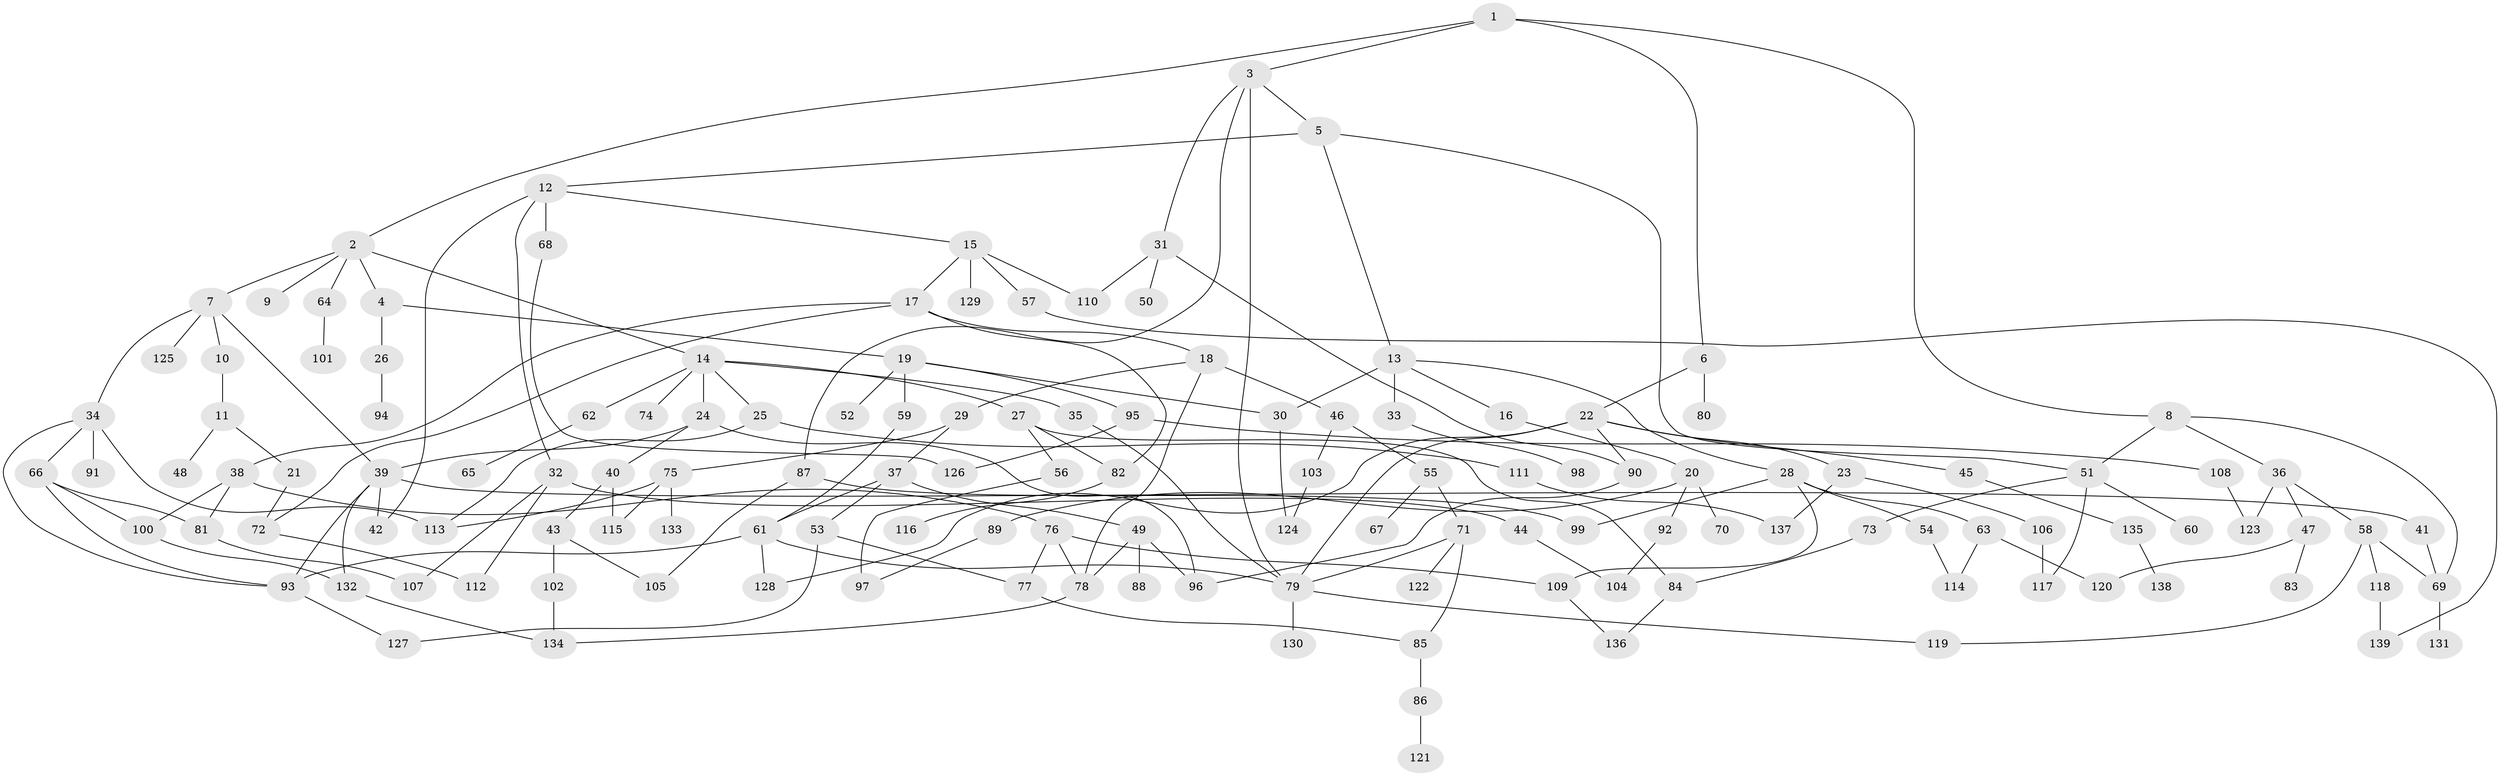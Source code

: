 // Generated by graph-tools (version 1.1) at 2025/43/03/09/25 04:43:01]
// undirected, 139 vertices, 190 edges
graph export_dot {
graph [start="1"]
  node [color=gray90,style=filled];
  1;
  2;
  3;
  4;
  5;
  6;
  7;
  8;
  9;
  10;
  11;
  12;
  13;
  14;
  15;
  16;
  17;
  18;
  19;
  20;
  21;
  22;
  23;
  24;
  25;
  26;
  27;
  28;
  29;
  30;
  31;
  32;
  33;
  34;
  35;
  36;
  37;
  38;
  39;
  40;
  41;
  42;
  43;
  44;
  45;
  46;
  47;
  48;
  49;
  50;
  51;
  52;
  53;
  54;
  55;
  56;
  57;
  58;
  59;
  60;
  61;
  62;
  63;
  64;
  65;
  66;
  67;
  68;
  69;
  70;
  71;
  72;
  73;
  74;
  75;
  76;
  77;
  78;
  79;
  80;
  81;
  82;
  83;
  84;
  85;
  86;
  87;
  88;
  89;
  90;
  91;
  92;
  93;
  94;
  95;
  96;
  97;
  98;
  99;
  100;
  101;
  102;
  103;
  104;
  105;
  106;
  107;
  108;
  109;
  110;
  111;
  112;
  113;
  114;
  115;
  116;
  117;
  118;
  119;
  120;
  121;
  122;
  123;
  124;
  125;
  126;
  127;
  128;
  129;
  130;
  131;
  132;
  133;
  134;
  135;
  136;
  137;
  138;
  139;
  1 -- 2;
  1 -- 3;
  1 -- 6;
  1 -- 8;
  2 -- 4;
  2 -- 7;
  2 -- 9;
  2 -- 14;
  2 -- 64;
  3 -- 5;
  3 -- 31;
  3 -- 79;
  3 -- 87;
  4 -- 19;
  4 -- 26;
  5 -- 12;
  5 -- 13;
  5 -- 51;
  6 -- 22;
  6 -- 80;
  7 -- 10;
  7 -- 34;
  7 -- 39;
  7 -- 125;
  8 -- 36;
  8 -- 69;
  8 -- 51;
  10 -- 11;
  11 -- 21;
  11 -- 48;
  12 -- 15;
  12 -- 32;
  12 -- 68;
  12 -- 42;
  13 -- 16;
  13 -- 28;
  13 -- 33;
  13 -- 30;
  14 -- 24;
  14 -- 25;
  14 -- 27;
  14 -- 35;
  14 -- 62;
  14 -- 74;
  15 -- 17;
  15 -- 57;
  15 -- 129;
  15 -- 110;
  16 -- 20;
  17 -- 18;
  17 -- 38;
  17 -- 72;
  17 -- 82;
  18 -- 29;
  18 -- 46;
  18 -- 78;
  19 -- 30;
  19 -- 52;
  19 -- 59;
  19 -- 95;
  20 -- 70;
  20 -- 89;
  20 -- 92;
  21 -- 72;
  22 -- 23;
  22 -- 45;
  22 -- 90;
  22 -- 79;
  22 -- 128;
  23 -- 106;
  23 -- 137;
  24 -- 40;
  24 -- 39;
  24 -- 96;
  25 -- 111;
  25 -- 113;
  26 -- 94;
  27 -- 56;
  27 -- 84;
  27 -- 82;
  28 -- 54;
  28 -- 63;
  28 -- 109;
  28 -- 99;
  29 -- 37;
  29 -- 75;
  30 -- 124;
  31 -- 50;
  31 -- 110;
  31 -- 90;
  32 -- 44;
  32 -- 107;
  32 -- 112;
  33 -- 98;
  34 -- 66;
  34 -- 91;
  34 -- 113;
  34 -- 93;
  35 -- 79;
  36 -- 47;
  36 -- 58;
  36 -- 123;
  37 -- 49;
  37 -- 53;
  37 -- 61;
  38 -- 76;
  38 -- 81;
  38 -- 100;
  39 -- 41;
  39 -- 42;
  39 -- 132;
  39 -- 93;
  40 -- 43;
  40 -- 115;
  41 -- 69;
  43 -- 102;
  43 -- 105;
  44 -- 104;
  45 -- 135;
  46 -- 55;
  46 -- 103;
  47 -- 83;
  47 -- 120;
  49 -- 88;
  49 -- 78;
  49 -- 96;
  51 -- 60;
  51 -- 73;
  51 -- 117;
  53 -- 77;
  53 -- 127;
  54 -- 114;
  55 -- 67;
  55 -- 71;
  56 -- 97;
  57 -- 139;
  58 -- 69;
  58 -- 118;
  58 -- 119;
  59 -- 61;
  61 -- 93;
  61 -- 128;
  61 -- 79;
  62 -- 65;
  63 -- 120;
  63 -- 114;
  64 -- 101;
  66 -- 100;
  66 -- 93;
  66 -- 81;
  68 -- 126;
  69 -- 131;
  71 -- 122;
  71 -- 85;
  71 -- 79;
  72 -- 112;
  73 -- 84;
  75 -- 115;
  75 -- 133;
  75 -- 113;
  76 -- 77;
  76 -- 78;
  76 -- 109;
  77 -- 85;
  78 -- 134;
  79 -- 130;
  79 -- 119;
  81 -- 107;
  82 -- 116;
  84 -- 136;
  85 -- 86;
  86 -- 121;
  87 -- 99;
  87 -- 105;
  89 -- 97;
  90 -- 96;
  92 -- 104;
  93 -- 127;
  95 -- 108;
  95 -- 126;
  100 -- 132;
  102 -- 134;
  103 -- 124;
  106 -- 117;
  108 -- 123;
  109 -- 136;
  111 -- 137;
  118 -- 139;
  132 -- 134;
  135 -- 138;
}
